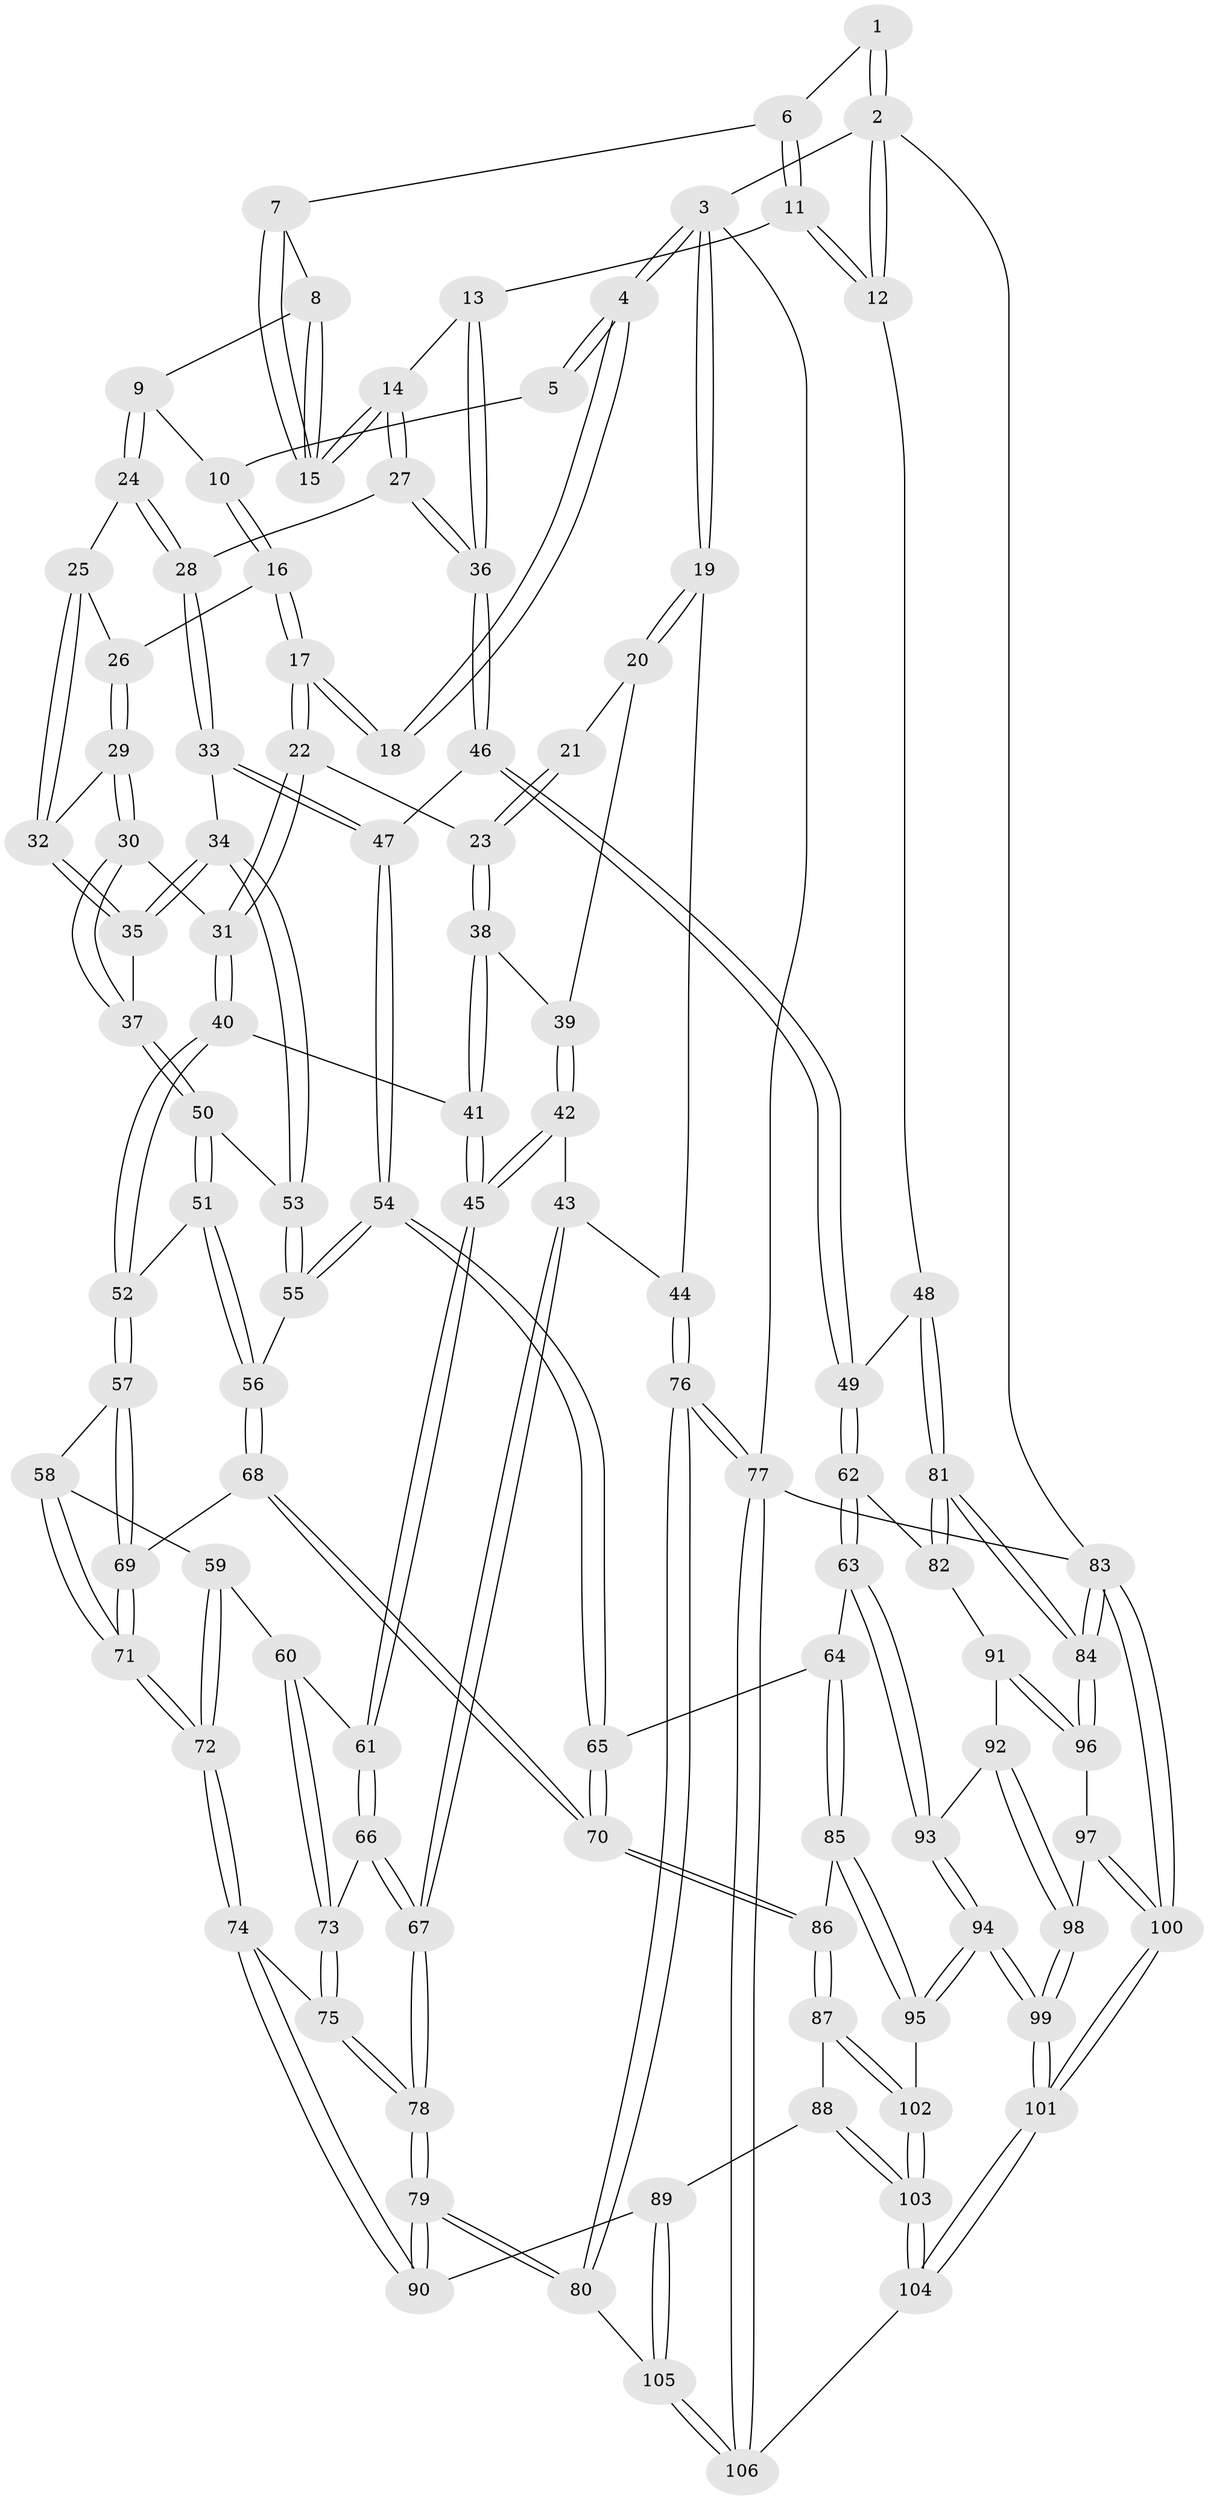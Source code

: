 // Generated by graph-tools (version 1.1) at 2025/27/03/09/25 03:27:16]
// undirected, 106 vertices, 262 edges
graph export_dot {
graph [start="1"]
  node [color=gray90,style=filled];
  1 [pos="+0.8024630878922304+0"];
  2 [pos="+1+0"];
  3 [pos="+0+0"];
  4 [pos="+0.43619824779845834+0"];
  5 [pos="+0.7127830681202185+0"];
  6 [pos="+0.8565720946228609+0"];
  7 [pos="+0.8539981390784072+0"];
  8 [pos="+0.7922425265269561+0.14777392934890235"];
  9 [pos="+0.7796348588409563+0.15337848494902864"];
  10 [pos="+0.7364838000570971+0.11471548861970149"];
  11 [pos="+1+0.19694639060971464"];
  12 [pos="+1+0.23166121834287684"];
  13 [pos="+0.9629931123060823+0.2174602072679343"];
  14 [pos="+0.9298501129691735+0.2208929130325601"];
  15 [pos="+0.9168249496881801+0.21245411966106378"];
  16 [pos="+0.46491451843498177+0"];
  17 [pos="+0.44992801535202287+0"];
  18 [pos="+0.4354663710289458+0"];
  19 [pos="+0+0.08041691117499905"];
  20 [pos="+0+0.16285344404612456"];
  21 [pos="+0.18491689600014652+0.10691427270803772"];
  22 [pos="+0.3884190131600644+0.11619300857229146"];
  23 [pos="+0.23876988106064312+0.2632618362236824"];
  24 [pos="+0.7773718433181357+0.15613966034418023"];
  25 [pos="+0.6268467235451352+0.1930282582200957"];
  26 [pos="+0.48070544880811994+0.00801110743008261"];
  27 [pos="+0.8705627708675743+0.28399139682816293"];
  28 [pos="+0.7548266648594159+0.309704685802872"];
  29 [pos="+0.5092281849841434+0.24548786808750647"];
  30 [pos="+0.4997521634465601+0.308536076302266"];
  31 [pos="+0.4122873131926793+0.3222047268138809"];
  32 [pos="+0.6354098221559717+0.2630064545015013"];
  33 [pos="+0.7503758753276464+0.31432295400623955"];
  34 [pos="+0.7212535625491621+0.319868408295816"];
  35 [pos="+0.6368341447422203+0.2686866524188448"];
  36 [pos="+0.9011370190393212+0.4138134565447869"];
  37 [pos="+0.5552184804570002+0.33787560361724683"];
  38 [pos="+0.23288169582524973+0.27518686225136524"];
  39 [pos="+0.13241636719931038+0.2783241861704296"];
  40 [pos="+0.37060183963859894+0.37808272795511205"];
  41 [pos="+0.3015462635968593+0.3784717503930543"];
  42 [pos="+0.09508080717554013+0.4492968522398099"];
  43 [pos="+0+0.45838501017991484"];
  44 [pos="+0+0.44966892646519896"];
  45 [pos="+0.2003648192195972+0.5135120397122478"];
  46 [pos="+0.9062869125326743+0.4445719078601694"];
  47 [pos="+0.8331457432241997+0.43231601804264336"];
  48 [pos="+1+0.40422989234115425"];
  49 [pos="+0.9485199948861603+0.47114867300875984"];
  50 [pos="+0.561829868287811+0.39806911156182906"];
  51 [pos="+0.5455977468515895+0.48020235303045283"];
  52 [pos="+0.44012549887758157+0.46370556665841817"];
  53 [pos="+0.6994284680142979+0.3659932342896424"];
  54 [pos="+0.7082128543075163+0.5169841965390215"];
  55 [pos="+0.6853285780300084+0.49872284994202554"];
  56 [pos="+0.5475317773270163+0.48240025923903"];
  57 [pos="+0.3961189447879752+0.534416305263161"];
  58 [pos="+0.3788674275905485+0.5467318402477962"];
  59 [pos="+0.2988767868851567+0.5662329431983073"];
  60 [pos="+0.2605506310316928+0.5577183791457351"];
  61 [pos="+0.20061894011274206+0.5145209473178395"];
  62 [pos="+0.8764793963294915+0.6198381241330356"];
  63 [pos="+0.826928856592367+0.6427118690127087"];
  64 [pos="+0.7953152440869763+0.6347368367712375"];
  65 [pos="+0.7121208168429182+0.5290557811848227"];
  66 [pos="+0.11406557665179734+0.6601014634502073"];
  67 [pos="+0.11233955202635137+0.6619321090953975"];
  68 [pos="+0.5303963350702571+0.6495972050016294"];
  69 [pos="+0.5020701745623315+0.6517351764157305"];
  70 [pos="+0.5736787204547831+0.6881083704645612"];
  71 [pos="+0.41700303526198035+0.6823785637743254"];
  72 [pos="+0.3849685039224481+0.706405599748277"];
  73 [pos="+0.2671657947646304+0.6887505135564581"];
  74 [pos="+0.35350238954151525+0.7620188374168978"];
  75 [pos="+0.29299967307461494+0.7349776313862619"];
  76 [pos="+0+1"];
  77 [pos="+0+1"];
  78 [pos="+0.018157816780167563+0.8067341831280279"];
  79 [pos="+0.008587608145833895+0.8159460918918681"];
  80 [pos="+0+0.9532607382300872"];
  81 [pos="+1+0.7055772331694969"];
  82 [pos="+0.9865676576576722+0.6846508980485729"];
  83 [pos="+1+1"];
  84 [pos="+1+0.8554145370102239"];
  85 [pos="+0.6362360128889181+0.745067365945362"];
  86 [pos="+0.5784366423168229+0.6963677700423327"];
  87 [pos="+0.4303121676497125+0.8424560193176514"];
  88 [pos="+0.42370892238264596+0.8446442394259485"];
  89 [pos="+0.3768530834738916+0.8454995016809723"];
  90 [pos="+0.3693371915874693+0.8283055836962047"];
  91 [pos="+0.9503503203860432+0.7502386333135334"];
  92 [pos="+0.8832872582413615+0.7620384213024234"];
  93 [pos="+0.8377763661289522+0.7379074579591007"];
  94 [pos="+0.7664566118408045+0.8865305045130754"];
  95 [pos="+0.6566588614923276+0.8352544248827924"];
  96 [pos="+0.9578089136921432+0.7918697865694039"];
  97 [pos="+0.9357737528163588+0.8166557655284272"];
  98 [pos="+0.9165980310677904+0.8176703098873399"];
  99 [pos="+0.8044393440968571+0.9387056354100678"];
  100 [pos="+1+1"];
  101 [pos="+0.9411809884771096+1"];
  102 [pos="+0.629653932718871+0.856265838704632"];
  103 [pos="+0.5622091929220066+0.9822285760284265"];
  104 [pos="+0.5313113395985767+1"];
  105 [pos="+0.35944203584468226+0.8888362562725888"];
  106 [pos="+0.3840839055019148+1"];
  1 -- 2;
  1 -- 2;
  1 -- 6;
  2 -- 3;
  2 -- 12;
  2 -- 12;
  2 -- 83;
  3 -- 4;
  3 -- 4;
  3 -- 19;
  3 -- 19;
  3 -- 77;
  4 -- 5;
  4 -- 5;
  4 -- 18;
  4 -- 18;
  5 -- 10;
  6 -- 7;
  6 -- 11;
  6 -- 11;
  7 -- 8;
  7 -- 15;
  7 -- 15;
  8 -- 9;
  8 -- 15;
  8 -- 15;
  9 -- 10;
  9 -- 24;
  9 -- 24;
  10 -- 16;
  10 -- 16;
  11 -- 12;
  11 -- 12;
  11 -- 13;
  12 -- 48;
  13 -- 14;
  13 -- 36;
  13 -- 36;
  14 -- 15;
  14 -- 15;
  14 -- 27;
  14 -- 27;
  16 -- 17;
  16 -- 17;
  16 -- 26;
  17 -- 18;
  17 -- 18;
  17 -- 22;
  17 -- 22;
  19 -- 20;
  19 -- 20;
  19 -- 44;
  20 -- 21;
  20 -- 39;
  21 -- 23;
  21 -- 23;
  22 -- 23;
  22 -- 31;
  22 -- 31;
  23 -- 38;
  23 -- 38;
  24 -- 25;
  24 -- 28;
  24 -- 28;
  25 -- 26;
  25 -- 32;
  25 -- 32;
  26 -- 29;
  26 -- 29;
  27 -- 28;
  27 -- 36;
  27 -- 36;
  28 -- 33;
  28 -- 33;
  29 -- 30;
  29 -- 30;
  29 -- 32;
  30 -- 31;
  30 -- 37;
  30 -- 37;
  31 -- 40;
  31 -- 40;
  32 -- 35;
  32 -- 35;
  33 -- 34;
  33 -- 47;
  33 -- 47;
  34 -- 35;
  34 -- 35;
  34 -- 53;
  34 -- 53;
  35 -- 37;
  36 -- 46;
  36 -- 46;
  37 -- 50;
  37 -- 50;
  38 -- 39;
  38 -- 41;
  38 -- 41;
  39 -- 42;
  39 -- 42;
  40 -- 41;
  40 -- 52;
  40 -- 52;
  41 -- 45;
  41 -- 45;
  42 -- 43;
  42 -- 45;
  42 -- 45;
  43 -- 44;
  43 -- 67;
  43 -- 67;
  44 -- 76;
  44 -- 76;
  45 -- 61;
  45 -- 61;
  46 -- 47;
  46 -- 49;
  46 -- 49;
  47 -- 54;
  47 -- 54;
  48 -- 49;
  48 -- 81;
  48 -- 81;
  49 -- 62;
  49 -- 62;
  50 -- 51;
  50 -- 51;
  50 -- 53;
  51 -- 52;
  51 -- 56;
  51 -- 56;
  52 -- 57;
  52 -- 57;
  53 -- 55;
  53 -- 55;
  54 -- 55;
  54 -- 55;
  54 -- 65;
  54 -- 65;
  55 -- 56;
  56 -- 68;
  56 -- 68;
  57 -- 58;
  57 -- 69;
  57 -- 69;
  58 -- 59;
  58 -- 71;
  58 -- 71;
  59 -- 60;
  59 -- 72;
  59 -- 72;
  60 -- 61;
  60 -- 73;
  60 -- 73;
  61 -- 66;
  61 -- 66;
  62 -- 63;
  62 -- 63;
  62 -- 82;
  63 -- 64;
  63 -- 93;
  63 -- 93;
  64 -- 65;
  64 -- 85;
  64 -- 85;
  65 -- 70;
  65 -- 70;
  66 -- 67;
  66 -- 67;
  66 -- 73;
  67 -- 78;
  67 -- 78;
  68 -- 69;
  68 -- 70;
  68 -- 70;
  69 -- 71;
  69 -- 71;
  70 -- 86;
  70 -- 86;
  71 -- 72;
  71 -- 72;
  72 -- 74;
  72 -- 74;
  73 -- 75;
  73 -- 75;
  74 -- 75;
  74 -- 90;
  74 -- 90;
  75 -- 78;
  75 -- 78;
  76 -- 77;
  76 -- 77;
  76 -- 80;
  76 -- 80;
  77 -- 106;
  77 -- 106;
  77 -- 83;
  78 -- 79;
  78 -- 79;
  79 -- 80;
  79 -- 80;
  79 -- 90;
  79 -- 90;
  80 -- 105;
  81 -- 82;
  81 -- 82;
  81 -- 84;
  81 -- 84;
  82 -- 91;
  83 -- 84;
  83 -- 84;
  83 -- 100;
  83 -- 100;
  84 -- 96;
  84 -- 96;
  85 -- 86;
  85 -- 95;
  85 -- 95;
  86 -- 87;
  86 -- 87;
  87 -- 88;
  87 -- 102;
  87 -- 102;
  88 -- 89;
  88 -- 103;
  88 -- 103;
  89 -- 90;
  89 -- 105;
  89 -- 105;
  91 -- 92;
  91 -- 96;
  91 -- 96;
  92 -- 93;
  92 -- 98;
  92 -- 98;
  93 -- 94;
  93 -- 94;
  94 -- 95;
  94 -- 95;
  94 -- 99;
  94 -- 99;
  95 -- 102;
  96 -- 97;
  97 -- 98;
  97 -- 100;
  97 -- 100;
  98 -- 99;
  98 -- 99;
  99 -- 101;
  99 -- 101;
  100 -- 101;
  100 -- 101;
  101 -- 104;
  101 -- 104;
  102 -- 103;
  102 -- 103;
  103 -- 104;
  103 -- 104;
  104 -- 106;
  105 -- 106;
  105 -- 106;
}
